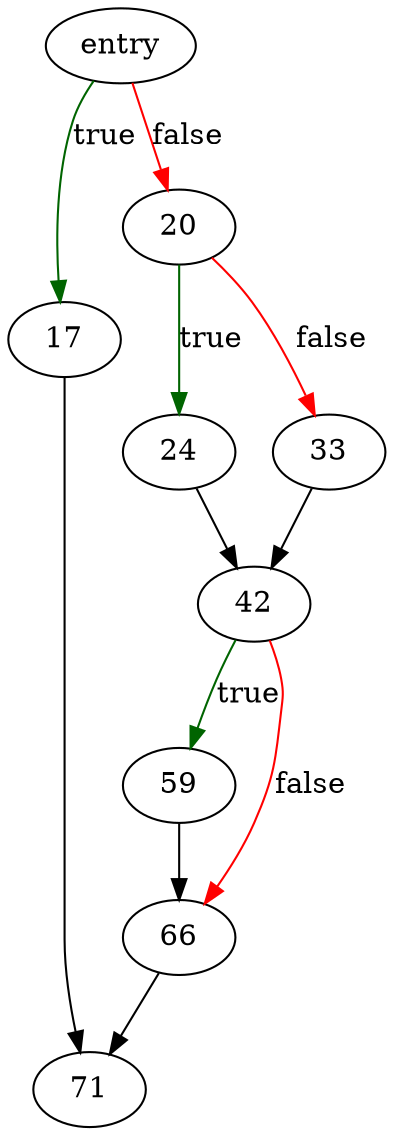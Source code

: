 digraph "sqlite3VdbeMemStringify" {
	// Node definitions.
	3 [label=entry];
	17;
	20;
	24;
	33;
	42;
	59;
	66;
	71;

	// Edge definitions.
	3 -> 17 [
		color=darkgreen
		label=true
	];
	3 -> 20 [
		color=red
		label=false
	];
	17 -> 71;
	20 -> 24 [
		color=darkgreen
		label=true
	];
	20 -> 33 [
		color=red
		label=false
	];
	24 -> 42;
	33 -> 42;
	42 -> 59 [
		color=darkgreen
		label=true
	];
	42 -> 66 [
		color=red
		label=false
	];
	59 -> 66;
	66 -> 71;
}